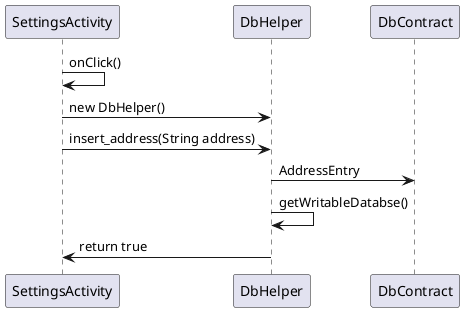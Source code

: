 @startuml
SettingsActivity->SettingsActivity:onClick()
SettingsActivity->DbHelper:new DbHelper()
SettingsActivity->DbHelper:insert_address(String address)
DbHelper->DbContract:AddressEntry
DbHelper->DbHelper:getWritableDatabse()
DbHelper->SettingsActivity:return true
@enduml
